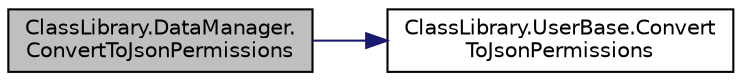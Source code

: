 digraph "ClassLibrary.DataManager.ConvertToJsonPermissions"
{
 // INTERACTIVE_SVG=YES
 // LATEX_PDF_SIZE
  edge [fontname="Helvetica",fontsize="10",labelfontname="Helvetica",labelfontsize="10"];
  node [fontname="Helvetica",fontsize="10",shape=record];
  rankdir="LR";
  Node1 [label="ClassLibrary.DataManager.\lConvertToJsonPermissions",height=0.2,width=0.4,color="black", fillcolor="grey75", style="filled", fontcolor="black",tooltip=" "];
  Node1 -> Node2 [color="midnightblue",fontsize="10",style="solid",fontname="Helvetica"];
  Node2 [label="ClassLibrary.UserBase.Convert\lToJsonPermissions",height=0.2,width=0.4,color="black", fillcolor="white", style="filled",URL="$classClassLibrary_1_1UserBase.html#aa936eb806fa62bd5a2b84ab21f411af3",tooltip="Convierte el objeto a texto en formato Json. El objeto puede ser reconstruido a partir del texto en f..."];
}
